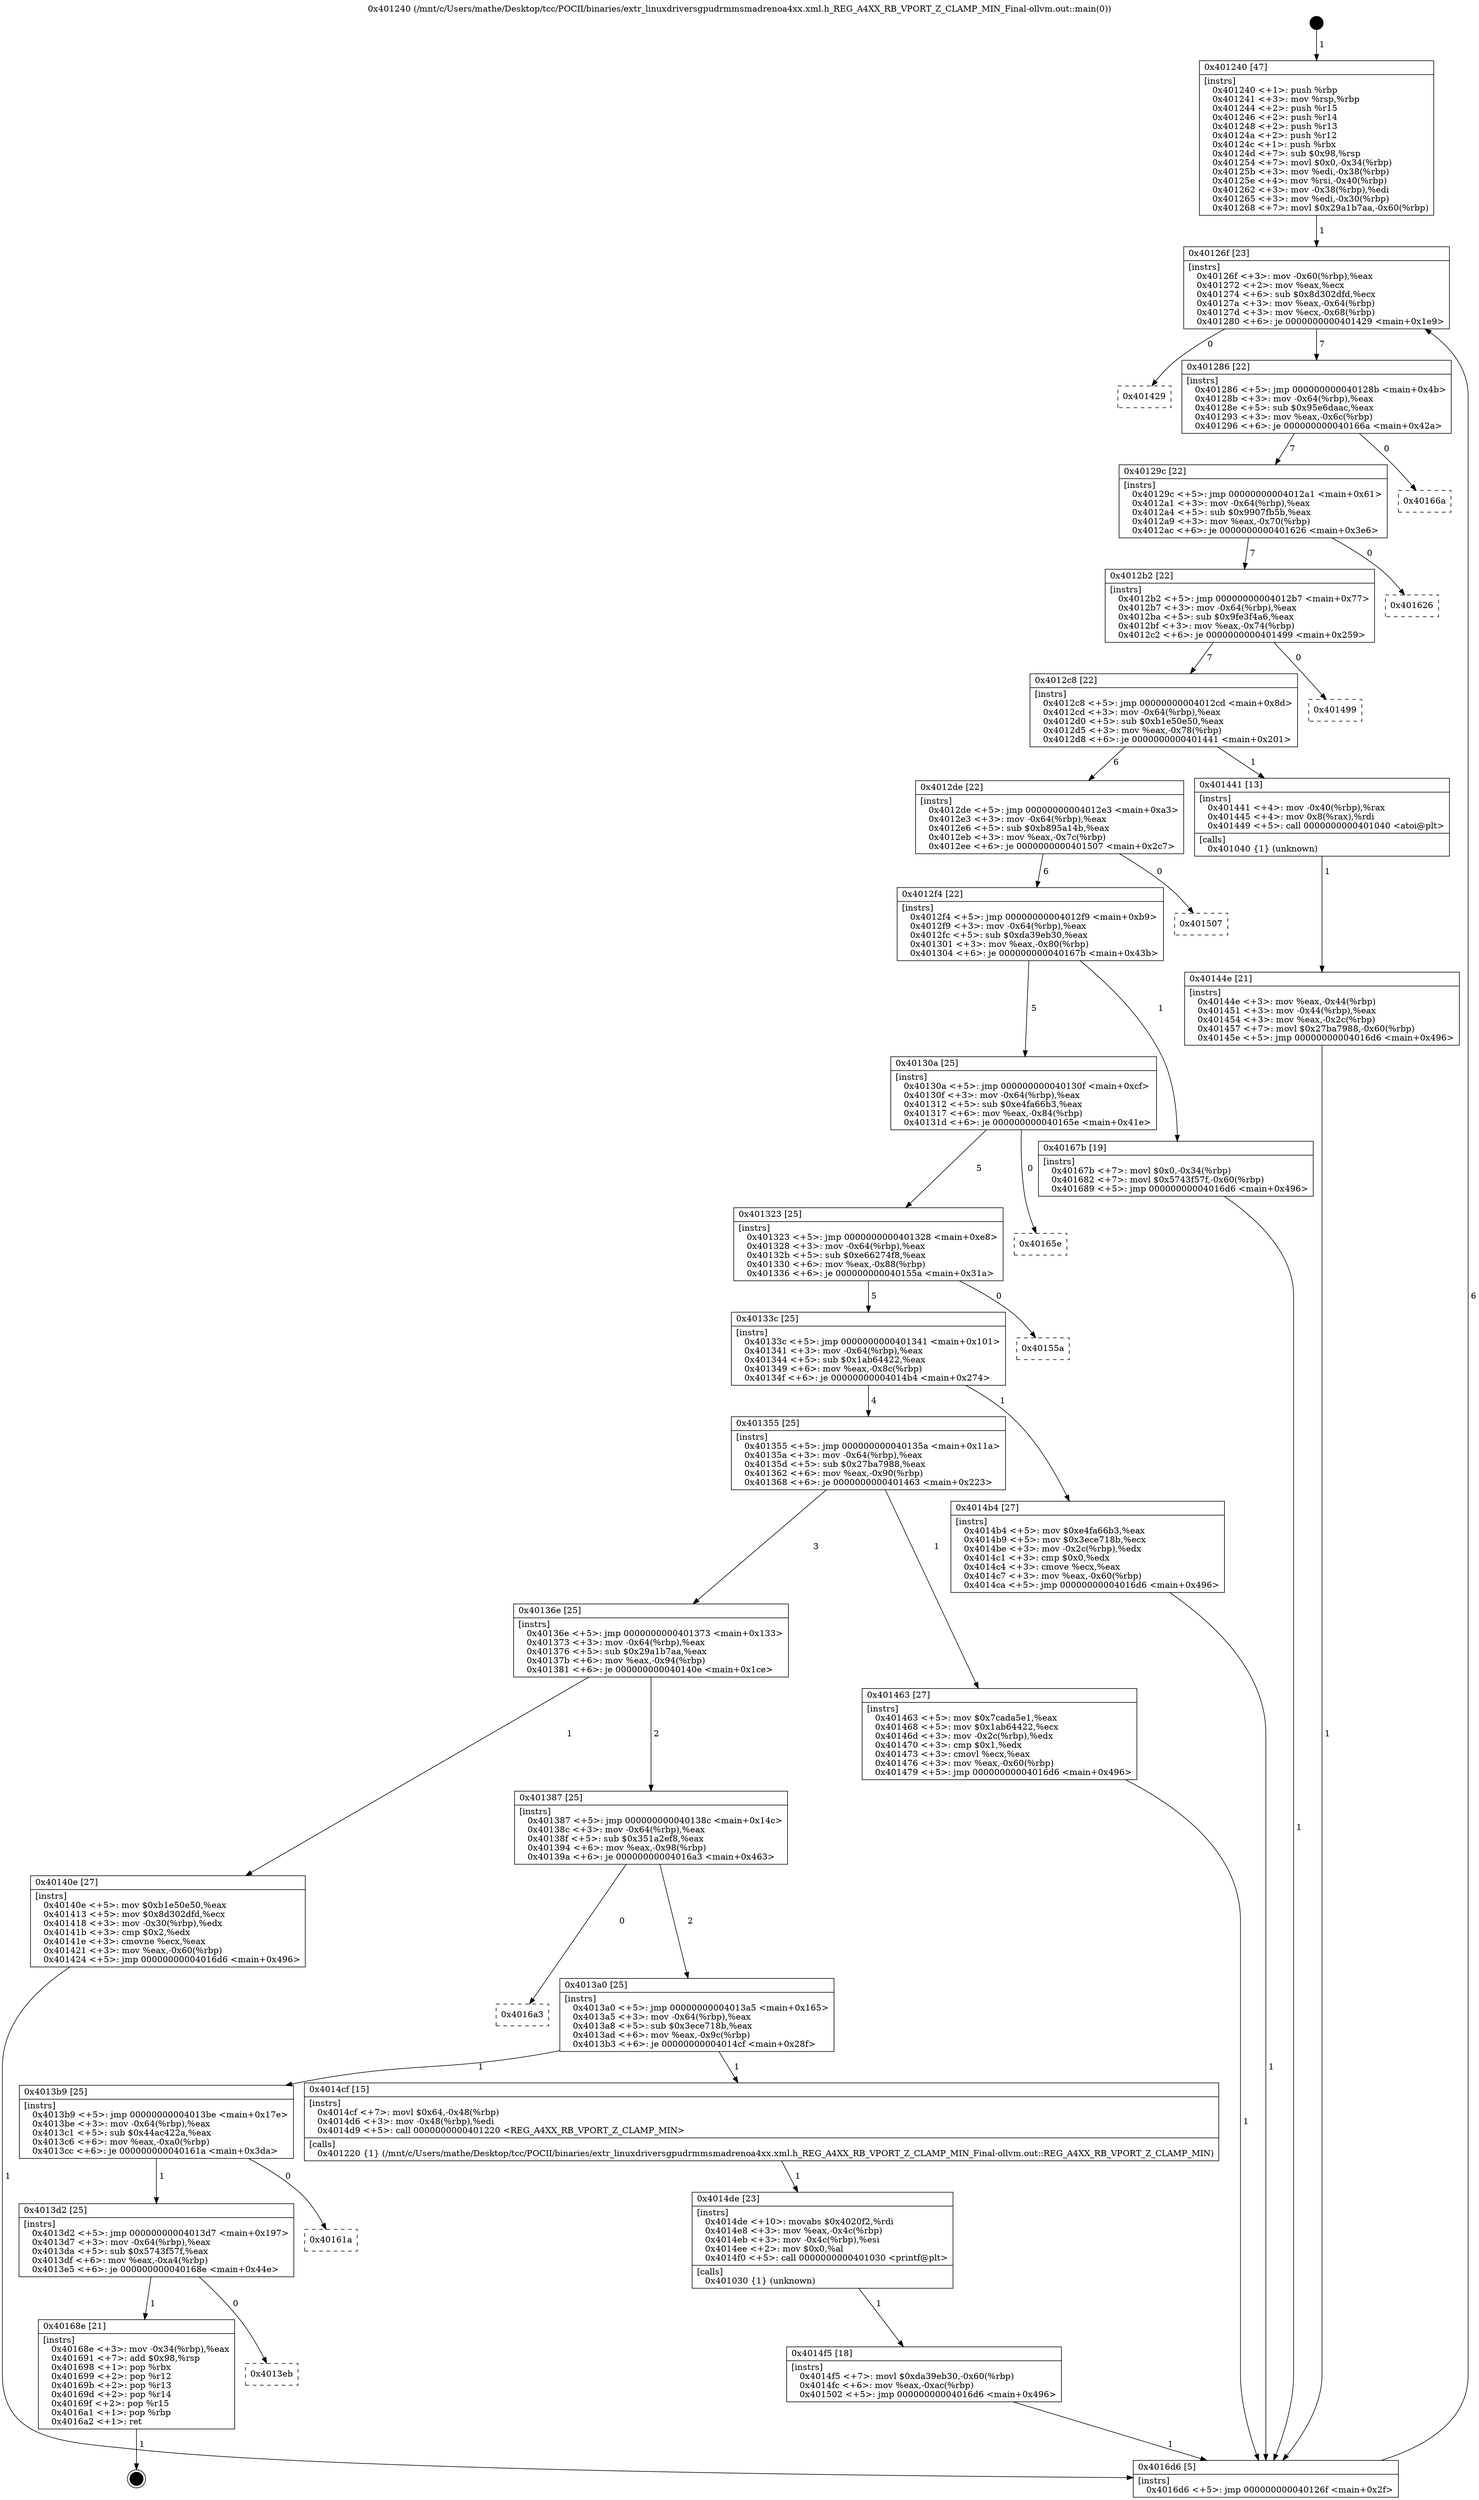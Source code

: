 digraph "0x401240" {
  label = "0x401240 (/mnt/c/Users/mathe/Desktop/tcc/POCII/binaries/extr_linuxdriversgpudrmmsmadrenoa4xx.xml.h_REG_A4XX_RB_VPORT_Z_CLAMP_MIN_Final-ollvm.out::main(0))"
  labelloc = "t"
  node[shape=record]

  Entry [label="",width=0.3,height=0.3,shape=circle,fillcolor=black,style=filled]
  "0x40126f" [label="{
     0x40126f [23]\l
     | [instrs]\l
     &nbsp;&nbsp;0x40126f \<+3\>: mov -0x60(%rbp),%eax\l
     &nbsp;&nbsp;0x401272 \<+2\>: mov %eax,%ecx\l
     &nbsp;&nbsp;0x401274 \<+6\>: sub $0x8d302dfd,%ecx\l
     &nbsp;&nbsp;0x40127a \<+3\>: mov %eax,-0x64(%rbp)\l
     &nbsp;&nbsp;0x40127d \<+3\>: mov %ecx,-0x68(%rbp)\l
     &nbsp;&nbsp;0x401280 \<+6\>: je 0000000000401429 \<main+0x1e9\>\l
  }"]
  "0x401429" [label="{
     0x401429\l
  }", style=dashed]
  "0x401286" [label="{
     0x401286 [22]\l
     | [instrs]\l
     &nbsp;&nbsp;0x401286 \<+5\>: jmp 000000000040128b \<main+0x4b\>\l
     &nbsp;&nbsp;0x40128b \<+3\>: mov -0x64(%rbp),%eax\l
     &nbsp;&nbsp;0x40128e \<+5\>: sub $0x95e6daac,%eax\l
     &nbsp;&nbsp;0x401293 \<+3\>: mov %eax,-0x6c(%rbp)\l
     &nbsp;&nbsp;0x401296 \<+6\>: je 000000000040166a \<main+0x42a\>\l
  }"]
  Exit [label="",width=0.3,height=0.3,shape=circle,fillcolor=black,style=filled,peripheries=2]
  "0x40166a" [label="{
     0x40166a\l
  }", style=dashed]
  "0x40129c" [label="{
     0x40129c [22]\l
     | [instrs]\l
     &nbsp;&nbsp;0x40129c \<+5\>: jmp 00000000004012a1 \<main+0x61\>\l
     &nbsp;&nbsp;0x4012a1 \<+3\>: mov -0x64(%rbp),%eax\l
     &nbsp;&nbsp;0x4012a4 \<+5\>: sub $0x9907fb5b,%eax\l
     &nbsp;&nbsp;0x4012a9 \<+3\>: mov %eax,-0x70(%rbp)\l
     &nbsp;&nbsp;0x4012ac \<+6\>: je 0000000000401626 \<main+0x3e6\>\l
  }"]
  "0x4013eb" [label="{
     0x4013eb\l
  }", style=dashed]
  "0x401626" [label="{
     0x401626\l
  }", style=dashed]
  "0x4012b2" [label="{
     0x4012b2 [22]\l
     | [instrs]\l
     &nbsp;&nbsp;0x4012b2 \<+5\>: jmp 00000000004012b7 \<main+0x77\>\l
     &nbsp;&nbsp;0x4012b7 \<+3\>: mov -0x64(%rbp),%eax\l
     &nbsp;&nbsp;0x4012ba \<+5\>: sub $0x9fe3f4a6,%eax\l
     &nbsp;&nbsp;0x4012bf \<+3\>: mov %eax,-0x74(%rbp)\l
     &nbsp;&nbsp;0x4012c2 \<+6\>: je 0000000000401499 \<main+0x259\>\l
  }"]
  "0x40168e" [label="{
     0x40168e [21]\l
     | [instrs]\l
     &nbsp;&nbsp;0x40168e \<+3\>: mov -0x34(%rbp),%eax\l
     &nbsp;&nbsp;0x401691 \<+7\>: add $0x98,%rsp\l
     &nbsp;&nbsp;0x401698 \<+1\>: pop %rbx\l
     &nbsp;&nbsp;0x401699 \<+2\>: pop %r12\l
     &nbsp;&nbsp;0x40169b \<+2\>: pop %r13\l
     &nbsp;&nbsp;0x40169d \<+2\>: pop %r14\l
     &nbsp;&nbsp;0x40169f \<+2\>: pop %r15\l
     &nbsp;&nbsp;0x4016a1 \<+1\>: pop %rbp\l
     &nbsp;&nbsp;0x4016a2 \<+1\>: ret\l
  }"]
  "0x401499" [label="{
     0x401499\l
  }", style=dashed]
  "0x4012c8" [label="{
     0x4012c8 [22]\l
     | [instrs]\l
     &nbsp;&nbsp;0x4012c8 \<+5\>: jmp 00000000004012cd \<main+0x8d\>\l
     &nbsp;&nbsp;0x4012cd \<+3\>: mov -0x64(%rbp),%eax\l
     &nbsp;&nbsp;0x4012d0 \<+5\>: sub $0xb1e50e50,%eax\l
     &nbsp;&nbsp;0x4012d5 \<+3\>: mov %eax,-0x78(%rbp)\l
     &nbsp;&nbsp;0x4012d8 \<+6\>: je 0000000000401441 \<main+0x201\>\l
  }"]
  "0x4013d2" [label="{
     0x4013d2 [25]\l
     | [instrs]\l
     &nbsp;&nbsp;0x4013d2 \<+5\>: jmp 00000000004013d7 \<main+0x197\>\l
     &nbsp;&nbsp;0x4013d7 \<+3\>: mov -0x64(%rbp),%eax\l
     &nbsp;&nbsp;0x4013da \<+5\>: sub $0x5743f57f,%eax\l
     &nbsp;&nbsp;0x4013df \<+6\>: mov %eax,-0xa4(%rbp)\l
     &nbsp;&nbsp;0x4013e5 \<+6\>: je 000000000040168e \<main+0x44e\>\l
  }"]
  "0x401441" [label="{
     0x401441 [13]\l
     | [instrs]\l
     &nbsp;&nbsp;0x401441 \<+4\>: mov -0x40(%rbp),%rax\l
     &nbsp;&nbsp;0x401445 \<+4\>: mov 0x8(%rax),%rdi\l
     &nbsp;&nbsp;0x401449 \<+5\>: call 0000000000401040 \<atoi@plt\>\l
     | [calls]\l
     &nbsp;&nbsp;0x401040 \{1\} (unknown)\l
  }"]
  "0x4012de" [label="{
     0x4012de [22]\l
     | [instrs]\l
     &nbsp;&nbsp;0x4012de \<+5\>: jmp 00000000004012e3 \<main+0xa3\>\l
     &nbsp;&nbsp;0x4012e3 \<+3\>: mov -0x64(%rbp),%eax\l
     &nbsp;&nbsp;0x4012e6 \<+5\>: sub $0xb895a14b,%eax\l
     &nbsp;&nbsp;0x4012eb \<+3\>: mov %eax,-0x7c(%rbp)\l
     &nbsp;&nbsp;0x4012ee \<+6\>: je 0000000000401507 \<main+0x2c7\>\l
  }"]
  "0x40161a" [label="{
     0x40161a\l
  }", style=dashed]
  "0x401507" [label="{
     0x401507\l
  }", style=dashed]
  "0x4012f4" [label="{
     0x4012f4 [22]\l
     | [instrs]\l
     &nbsp;&nbsp;0x4012f4 \<+5\>: jmp 00000000004012f9 \<main+0xb9\>\l
     &nbsp;&nbsp;0x4012f9 \<+3\>: mov -0x64(%rbp),%eax\l
     &nbsp;&nbsp;0x4012fc \<+5\>: sub $0xda39eb30,%eax\l
     &nbsp;&nbsp;0x401301 \<+3\>: mov %eax,-0x80(%rbp)\l
     &nbsp;&nbsp;0x401304 \<+6\>: je 000000000040167b \<main+0x43b\>\l
  }"]
  "0x4014f5" [label="{
     0x4014f5 [18]\l
     | [instrs]\l
     &nbsp;&nbsp;0x4014f5 \<+7\>: movl $0xda39eb30,-0x60(%rbp)\l
     &nbsp;&nbsp;0x4014fc \<+6\>: mov %eax,-0xac(%rbp)\l
     &nbsp;&nbsp;0x401502 \<+5\>: jmp 00000000004016d6 \<main+0x496\>\l
  }"]
  "0x40167b" [label="{
     0x40167b [19]\l
     | [instrs]\l
     &nbsp;&nbsp;0x40167b \<+7\>: movl $0x0,-0x34(%rbp)\l
     &nbsp;&nbsp;0x401682 \<+7\>: movl $0x5743f57f,-0x60(%rbp)\l
     &nbsp;&nbsp;0x401689 \<+5\>: jmp 00000000004016d6 \<main+0x496\>\l
  }"]
  "0x40130a" [label="{
     0x40130a [25]\l
     | [instrs]\l
     &nbsp;&nbsp;0x40130a \<+5\>: jmp 000000000040130f \<main+0xcf\>\l
     &nbsp;&nbsp;0x40130f \<+3\>: mov -0x64(%rbp),%eax\l
     &nbsp;&nbsp;0x401312 \<+5\>: sub $0xe4fa66b3,%eax\l
     &nbsp;&nbsp;0x401317 \<+6\>: mov %eax,-0x84(%rbp)\l
     &nbsp;&nbsp;0x40131d \<+6\>: je 000000000040165e \<main+0x41e\>\l
  }"]
  "0x4014de" [label="{
     0x4014de [23]\l
     | [instrs]\l
     &nbsp;&nbsp;0x4014de \<+10\>: movabs $0x4020f2,%rdi\l
     &nbsp;&nbsp;0x4014e8 \<+3\>: mov %eax,-0x4c(%rbp)\l
     &nbsp;&nbsp;0x4014eb \<+3\>: mov -0x4c(%rbp),%esi\l
     &nbsp;&nbsp;0x4014ee \<+2\>: mov $0x0,%al\l
     &nbsp;&nbsp;0x4014f0 \<+5\>: call 0000000000401030 \<printf@plt\>\l
     | [calls]\l
     &nbsp;&nbsp;0x401030 \{1\} (unknown)\l
  }"]
  "0x40165e" [label="{
     0x40165e\l
  }", style=dashed]
  "0x401323" [label="{
     0x401323 [25]\l
     | [instrs]\l
     &nbsp;&nbsp;0x401323 \<+5\>: jmp 0000000000401328 \<main+0xe8\>\l
     &nbsp;&nbsp;0x401328 \<+3\>: mov -0x64(%rbp),%eax\l
     &nbsp;&nbsp;0x40132b \<+5\>: sub $0xe66274f8,%eax\l
     &nbsp;&nbsp;0x401330 \<+6\>: mov %eax,-0x88(%rbp)\l
     &nbsp;&nbsp;0x401336 \<+6\>: je 000000000040155a \<main+0x31a\>\l
  }"]
  "0x4013b9" [label="{
     0x4013b9 [25]\l
     | [instrs]\l
     &nbsp;&nbsp;0x4013b9 \<+5\>: jmp 00000000004013be \<main+0x17e\>\l
     &nbsp;&nbsp;0x4013be \<+3\>: mov -0x64(%rbp),%eax\l
     &nbsp;&nbsp;0x4013c1 \<+5\>: sub $0x44ac422a,%eax\l
     &nbsp;&nbsp;0x4013c6 \<+6\>: mov %eax,-0xa0(%rbp)\l
     &nbsp;&nbsp;0x4013cc \<+6\>: je 000000000040161a \<main+0x3da\>\l
  }"]
  "0x40155a" [label="{
     0x40155a\l
  }", style=dashed]
  "0x40133c" [label="{
     0x40133c [25]\l
     | [instrs]\l
     &nbsp;&nbsp;0x40133c \<+5\>: jmp 0000000000401341 \<main+0x101\>\l
     &nbsp;&nbsp;0x401341 \<+3\>: mov -0x64(%rbp),%eax\l
     &nbsp;&nbsp;0x401344 \<+5\>: sub $0x1ab64422,%eax\l
     &nbsp;&nbsp;0x401349 \<+6\>: mov %eax,-0x8c(%rbp)\l
     &nbsp;&nbsp;0x40134f \<+6\>: je 00000000004014b4 \<main+0x274\>\l
  }"]
  "0x4014cf" [label="{
     0x4014cf [15]\l
     | [instrs]\l
     &nbsp;&nbsp;0x4014cf \<+7\>: movl $0x64,-0x48(%rbp)\l
     &nbsp;&nbsp;0x4014d6 \<+3\>: mov -0x48(%rbp),%edi\l
     &nbsp;&nbsp;0x4014d9 \<+5\>: call 0000000000401220 \<REG_A4XX_RB_VPORT_Z_CLAMP_MIN\>\l
     | [calls]\l
     &nbsp;&nbsp;0x401220 \{1\} (/mnt/c/Users/mathe/Desktop/tcc/POCII/binaries/extr_linuxdriversgpudrmmsmadrenoa4xx.xml.h_REG_A4XX_RB_VPORT_Z_CLAMP_MIN_Final-ollvm.out::REG_A4XX_RB_VPORT_Z_CLAMP_MIN)\l
  }"]
  "0x4014b4" [label="{
     0x4014b4 [27]\l
     | [instrs]\l
     &nbsp;&nbsp;0x4014b4 \<+5\>: mov $0xe4fa66b3,%eax\l
     &nbsp;&nbsp;0x4014b9 \<+5\>: mov $0x3ece718b,%ecx\l
     &nbsp;&nbsp;0x4014be \<+3\>: mov -0x2c(%rbp),%edx\l
     &nbsp;&nbsp;0x4014c1 \<+3\>: cmp $0x0,%edx\l
     &nbsp;&nbsp;0x4014c4 \<+3\>: cmove %ecx,%eax\l
     &nbsp;&nbsp;0x4014c7 \<+3\>: mov %eax,-0x60(%rbp)\l
     &nbsp;&nbsp;0x4014ca \<+5\>: jmp 00000000004016d6 \<main+0x496\>\l
  }"]
  "0x401355" [label="{
     0x401355 [25]\l
     | [instrs]\l
     &nbsp;&nbsp;0x401355 \<+5\>: jmp 000000000040135a \<main+0x11a\>\l
     &nbsp;&nbsp;0x40135a \<+3\>: mov -0x64(%rbp),%eax\l
     &nbsp;&nbsp;0x40135d \<+5\>: sub $0x27ba7988,%eax\l
     &nbsp;&nbsp;0x401362 \<+6\>: mov %eax,-0x90(%rbp)\l
     &nbsp;&nbsp;0x401368 \<+6\>: je 0000000000401463 \<main+0x223\>\l
  }"]
  "0x4013a0" [label="{
     0x4013a0 [25]\l
     | [instrs]\l
     &nbsp;&nbsp;0x4013a0 \<+5\>: jmp 00000000004013a5 \<main+0x165\>\l
     &nbsp;&nbsp;0x4013a5 \<+3\>: mov -0x64(%rbp),%eax\l
     &nbsp;&nbsp;0x4013a8 \<+5\>: sub $0x3ece718b,%eax\l
     &nbsp;&nbsp;0x4013ad \<+6\>: mov %eax,-0x9c(%rbp)\l
     &nbsp;&nbsp;0x4013b3 \<+6\>: je 00000000004014cf \<main+0x28f\>\l
  }"]
  "0x401463" [label="{
     0x401463 [27]\l
     | [instrs]\l
     &nbsp;&nbsp;0x401463 \<+5\>: mov $0x7cada5e1,%eax\l
     &nbsp;&nbsp;0x401468 \<+5\>: mov $0x1ab64422,%ecx\l
     &nbsp;&nbsp;0x40146d \<+3\>: mov -0x2c(%rbp),%edx\l
     &nbsp;&nbsp;0x401470 \<+3\>: cmp $0x1,%edx\l
     &nbsp;&nbsp;0x401473 \<+3\>: cmovl %ecx,%eax\l
     &nbsp;&nbsp;0x401476 \<+3\>: mov %eax,-0x60(%rbp)\l
     &nbsp;&nbsp;0x401479 \<+5\>: jmp 00000000004016d6 \<main+0x496\>\l
  }"]
  "0x40136e" [label="{
     0x40136e [25]\l
     | [instrs]\l
     &nbsp;&nbsp;0x40136e \<+5\>: jmp 0000000000401373 \<main+0x133\>\l
     &nbsp;&nbsp;0x401373 \<+3\>: mov -0x64(%rbp),%eax\l
     &nbsp;&nbsp;0x401376 \<+5\>: sub $0x29a1b7aa,%eax\l
     &nbsp;&nbsp;0x40137b \<+6\>: mov %eax,-0x94(%rbp)\l
     &nbsp;&nbsp;0x401381 \<+6\>: je 000000000040140e \<main+0x1ce\>\l
  }"]
  "0x4016a3" [label="{
     0x4016a3\l
  }", style=dashed]
  "0x40140e" [label="{
     0x40140e [27]\l
     | [instrs]\l
     &nbsp;&nbsp;0x40140e \<+5\>: mov $0xb1e50e50,%eax\l
     &nbsp;&nbsp;0x401413 \<+5\>: mov $0x8d302dfd,%ecx\l
     &nbsp;&nbsp;0x401418 \<+3\>: mov -0x30(%rbp),%edx\l
     &nbsp;&nbsp;0x40141b \<+3\>: cmp $0x2,%edx\l
     &nbsp;&nbsp;0x40141e \<+3\>: cmovne %ecx,%eax\l
     &nbsp;&nbsp;0x401421 \<+3\>: mov %eax,-0x60(%rbp)\l
     &nbsp;&nbsp;0x401424 \<+5\>: jmp 00000000004016d6 \<main+0x496\>\l
  }"]
  "0x401387" [label="{
     0x401387 [25]\l
     | [instrs]\l
     &nbsp;&nbsp;0x401387 \<+5\>: jmp 000000000040138c \<main+0x14c\>\l
     &nbsp;&nbsp;0x40138c \<+3\>: mov -0x64(%rbp),%eax\l
     &nbsp;&nbsp;0x40138f \<+5\>: sub $0x351a2ef8,%eax\l
     &nbsp;&nbsp;0x401394 \<+6\>: mov %eax,-0x98(%rbp)\l
     &nbsp;&nbsp;0x40139a \<+6\>: je 00000000004016a3 \<main+0x463\>\l
  }"]
  "0x4016d6" [label="{
     0x4016d6 [5]\l
     | [instrs]\l
     &nbsp;&nbsp;0x4016d6 \<+5\>: jmp 000000000040126f \<main+0x2f\>\l
  }"]
  "0x401240" [label="{
     0x401240 [47]\l
     | [instrs]\l
     &nbsp;&nbsp;0x401240 \<+1\>: push %rbp\l
     &nbsp;&nbsp;0x401241 \<+3\>: mov %rsp,%rbp\l
     &nbsp;&nbsp;0x401244 \<+2\>: push %r15\l
     &nbsp;&nbsp;0x401246 \<+2\>: push %r14\l
     &nbsp;&nbsp;0x401248 \<+2\>: push %r13\l
     &nbsp;&nbsp;0x40124a \<+2\>: push %r12\l
     &nbsp;&nbsp;0x40124c \<+1\>: push %rbx\l
     &nbsp;&nbsp;0x40124d \<+7\>: sub $0x98,%rsp\l
     &nbsp;&nbsp;0x401254 \<+7\>: movl $0x0,-0x34(%rbp)\l
     &nbsp;&nbsp;0x40125b \<+3\>: mov %edi,-0x38(%rbp)\l
     &nbsp;&nbsp;0x40125e \<+4\>: mov %rsi,-0x40(%rbp)\l
     &nbsp;&nbsp;0x401262 \<+3\>: mov -0x38(%rbp),%edi\l
     &nbsp;&nbsp;0x401265 \<+3\>: mov %edi,-0x30(%rbp)\l
     &nbsp;&nbsp;0x401268 \<+7\>: movl $0x29a1b7aa,-0x60(%rbp)\l
  }"]
  "0x40144e" [label="{
     0x40144e [21]\l
     | [instrs]\l
     &nbsp;&nbsp;0x40144e \<+3\>: mov %eax,-0x44(%rbp)\l
     &nbsp;&nbsp;0x401451 \<+3\>: mov -0x44(%rbp),%eax\l
     &nbsp;&nbsp;0x401454 \<+3\>: mov %eax,-0x2c(%rbp)\l
     &nbsp;&nbsp;0x401457 \<+7\>: movl $0x27ba7988,-0x60(%rbp)\l
     &nbsp;&nbsp;0x40145e \<+5\>: jmp 00000000004016d6 \<main+0x496\>\l
  }"]
  Entry -> "0x401240" [label=" 1"]
  "0x40126f" -> "0x401429" [label=" 0"]
  "0x40126f" -> "0x401286" [label=" 7"]
  "0x40168e" -> Exit [label=" 1"]
  "0x401286" -> "0x40166a" [label=" 0"]
  "0x401286" -> "0x40129c" [label=" 7"]
  "0x4013d2" -> "0x4013eb" [label=" 0"]
  "0x40129c" -> "0x401626" [label=" 0"]
  "0x40129c" -> "0x4012b2" [label=" 7"]
  "0x4013d2" -> "0x40168e" [label=" 1"]
  "0x4012b2" -> "0x401499" [label=" 0"]
  "0x4012b2" -> "0x4012c8" [label=" 7"]
  "0x4013b9" -> "0x4013d2" [label=" 1"]
  "0x4012c8" -> "0x401441" [label=" 1"]
  "0x4012c8" -> "0x4012de" [label=" 6"]
  "0x4013b9" -> "0x40161a" [label=" 0"]
  "0x4012de" -> "0x401507" [label=" 0"]
  "0x4012de" -> "0x4012f4" [label=" 6"]
  "0x40167b" -> "0x4016d6" [label=" 1"]
  "0x4012f4" -> "0x40167b" [label=" 1"]
  "0x4012f4" -> "0x40130a" [label=" 5"]
  "0x4014f5" -> "0x4016d6" [label=" 1"]
  "0x40130a" -> "0x40165e" [label=" 0"]
  "0x40130a" -> "0x401323" [label=" 5"]
  "0x4014de" -> "0x4014f5" [label=" 1"]
  "0x401323" -> "0x40155a" [label=" 0"]
  "0x401323" -> "0x40133c" [label=" 5"]
  "0x4014cf" -> "0x4014de" [label=" 1"]
  "0x40133c" -> "0x4014b4" [label=" 1"]
  "0x40133c" -> "0x401355" [label=" 4"]
  "0x4013a0" -> "0x4013b9" [label=" 1"]
  "0x401355" -> "0x401463" [label=" 1"]
  "0x401355" -> "0x40136e" [label=" 3"]
  "0x4013a0" -> "0x4014cf" [label=" 1"]
  "0x40136e" -> "0x40140e" [label=" 1"]
  "0x40136e" -> "0x401387" [label=" 2"]
  "0x40140e" -> "0x4016d6" [label=" 1"]
  "0x401240" -> "0x40126f" [label=" 1"]
  "0x4016d6" -> "0x40126f" [label=" 6"]
  "0x401441" -> "0x40144e" [label=" 1"]
  "0x40144e" -> "0x4016d6" [label=" 1"]
  "0x401463" -> "0x4016d6" [label=" 1"]
  "0x4014b4" -> "0x4016d6" [label=" 1"]
  "0x401387" -> "0x4013a0" [label=" 2"]
  "0x401387" -> "0x4016a3" [label=" 0"]
}
